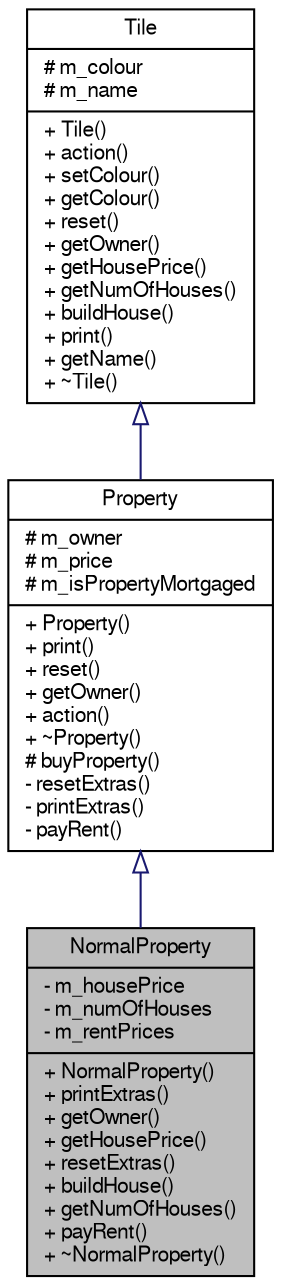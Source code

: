 digraph G
{
  edge [fontname="FreeSans",fontsize="10",labelfontname="FreeSans",labelfontsize="10"];
  node [fontname="FreeSans",fontsize="10",shape=record];
  Node1 [label="{NormalProperty\n|- m_housePrice\l- m_numOfHouses\l- m_rentPrices\l|+ NormalProperty()\l+ printExtras()\l+ getOwner()\l+ getHousePrice()\l+ resetExtras()\l+ buildHouse()\l+ getNumOfHouses()\l+ payRent()\l+ ~NormalProperty()\l}",height=0.2,width=0.4,color="black", fillcolor="grey75", style="filled" fontcolor="black"];
  Node2 -> Node1 [dir="back",color="midnightblue",fontsize="10",style="solid",arrowtail="onormal",fontname="FreeSans"];
  Node2 [label="{Property\n|# m_owner\l# m_price\l# m_isPropertyMortgaged\l|+ Property()\l+ print()\l+ reset()\l+ getOwner()\l+ action()\l+ ~Property()\l# buyProperty()\l- resetExtras()\l- printExtras()\l- payRent()\l}",height=0.2,width=0.4,color="black", fillcolor="white", style="filled",URL="$class_property.html"];
  Node3 -> Node2 [dir="back",color="midnightblue",fontsize="10",style="solid",arrowtail="onormal",fontname="FreeSans"];
  Node3 [label="{Tile\n|# m_colour\l# m_name\l|+ Tile()\l+ action()\l+ setColour()\l+ getColour()\l+ reset()\l+ getOwner()\l+ getHousePrice()\l+ getNumOfHouses()\l+ buildHouse()\l+ print()\l+ getName()\l+ ~Tile()\l}",height=0.2,width=0.4,color="black", fillcolor="white", style="filled",URL="$class_tile.html"];
}
